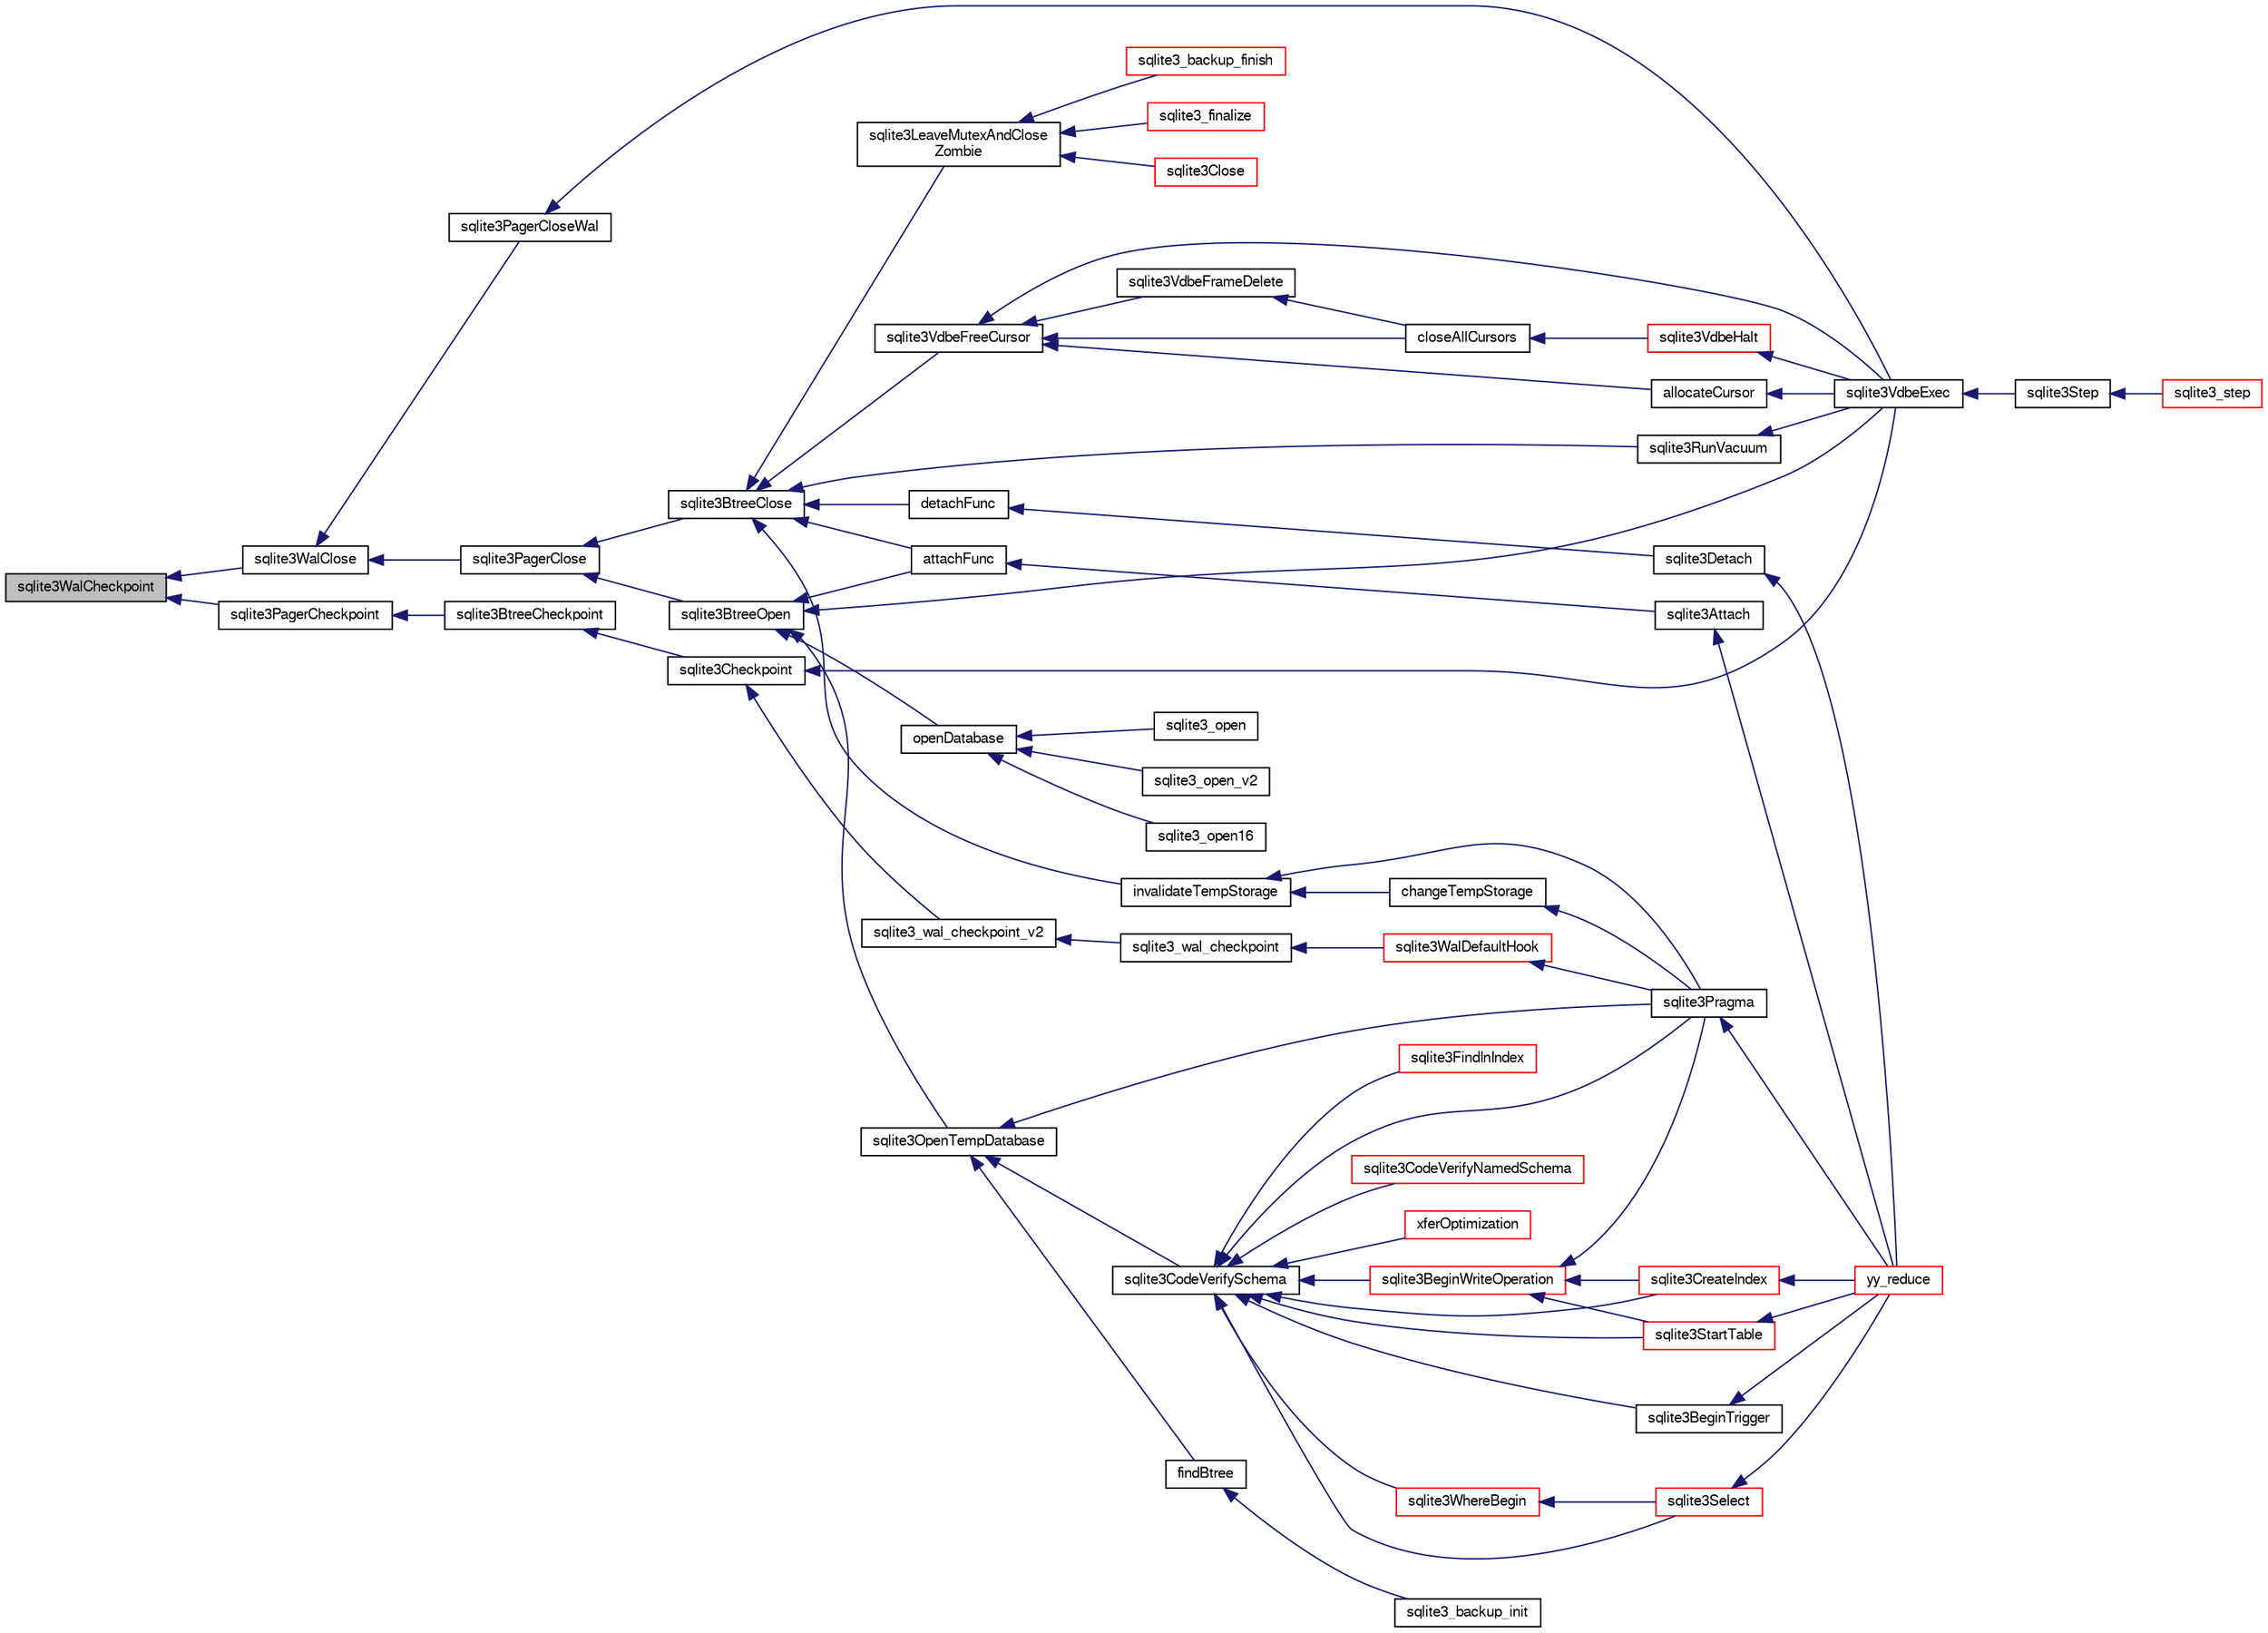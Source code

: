 digraph "sqlite3WalCheckpoint"
{
  edge [fontname="FreeSans",fontsize="10",labelfontname="FreeSans",labelfontsize="10"];
  node [fontname="FreeSans",fontsize="10",shape=record];
  rankdir="LR";
  Node809342 [label="sqlite3WalCheckpoint",height=0.2,width=0.4,color="black", fillcolor="grey75", style="filled", fontcolor="black"];
  Node809342 -> Node809343 [dir="back",color="midnightblue",fontsize="10",style="solid",fontname="FreeSans"];
  Node809343 [label="sqlite3PagerCheckpoint",height=0.2,width=0.4,color="black", fillcolor="white", style="filled",URL="$sqlite3_8c.html#a51b879bda409240901c1443161246045"];
  Node809343 -> Node809344 [dir="back",color="midnightblue",fontsize="10",style="solid",fontname="FreeSans"];
  Node809344 [label="sqlite3BtreeCheckpoint",height=0.2,width=0.4,color="black", fillcolor="white", style="filled",URL="$sqlite3_8c.html#a7aa6f5fb12dca5d734397768e90ae119"];
  Node809344 -> Node809345 [dir="back",color="midnightblue",fontsize="10",style="solid",fontname="FreeSans"];
  Node809345 [label="sqlite3Checkpoint",height=0.2,width=0.4,color="black", fillcolor="white", style="filled",URL="$sqlite3_8c.html#a0f0ad6a031e74ddb47bdc701d23bf3e1"];
  Node809345 -> Node809346 [dir="back",color="midnightblue",fontsize="10",style="solid",fontname="FreeSans"];
  Node809346 [label="sqlite3VdbeExec",height=0.2,width=0.4,color="black", fillcolor="white", style="filled",URL="$sqlite3_8c.html#a8ce40a614bdc56719c4d642b1e4dfb21"];
  Node809346 -> Node809347 [dir="back",color="midnightblue",fontsize="10",style="solid",fontname="FreeSans"];
  Node809347 [label="sqlite3Step",height=0.2,width=0.4,color="black", fillcolor="white", style="filled",URL="$sqlite3_8c.html#a3f2872e873e2758a4beedad1d5113554"];
  Node809347 -> Node809348 [dir="back",color="midnightblue",fontsize="10",style="solid",fontname="FreeSans"];
  Node809348 [label="sqlite3_step",height=0.2,width=0.4,color="red", fillcolor="white", style="filled",URL="$sqlite3_8h.html#ac1e491ce36b7471eb28387f7d3c74334"];
  Node809345 -> Node809607 [dir="back",color="midnightblue",fontsize="10",style="solid",fontname="FreeSans"];
  Node809607 [label="sqlite3_wal_checkpoint_v2",height=0.2,width=0.4,color="black", fillcolor="white", style="filled",URL="$sqlite3_8h.html#a074441ba2d0426a8684cc2d379e74163"];
  Node809607 -> Node809608 [dir="back",color="midnightblue",fontsize="10",style="solid",fontname="FreeSans"];
  Node809608 [label="sqlite3_wal_checkpoint",height=0.2,width=0.4,color="black", fillcolor="white", style="filled",URL="$sqlite3_8h.html#a5256a357264a12d3935888280d4b8fa0"];
  Node809608 -> Node809609 [dir="back",color="midnightblue",fontsize="10",style="solid",fontname="FreeSans"];
  Node809609 [label="sqlite3WalDefaultHook",height=0.2,width=0.4,color="red", fillcolor="white", style="filled",URL="$sqlite3_8c.html#a4a9ed7c3fcab46b3d82eb79ede8c4f77"];
  Node809609 -> Node809424 [dir="back",color="midnightblue",fontsize="10",style="solid",fontname="FreeSans"];
  Node809424 [label="sqlite3Pragma",height=0.2,width=0.4,color="black", fillcolor="white", style="filled",URL="$sqlite3_8c.html#a111391370f58f8e6a6eca51fd34d62ed"];
  Node809424 -> Node809376 [dir="back",color="midnightblue",fontsize="10",style="solid",fontname="FreeSans"];
  Node809376 [label="yy_reduce",height=0.2,width=0.4,color="red", fillcolor="white", style="filled",URL="$sqlite3_8c.html#a7c419a9b25711c666a9a2449ef377f14"];
  Node809342 -> Node809611 [dir="back",color="midnightblue",fontsize="10",style="solid",fontname="FreeSans"];
  Node809611 [label="sqlite3WalClose",height=0.2,width=0.4,color="black", fillcolor="white", style="filled",URL="$sqlite3_8c.html#abfd7d36ec6ea41ecb2717dd4c6b0571e"];
  Node809611 -> Node809612 [dir="back",color="midnightblue",fontsize="10",style="solid",fontname="FreeSans"];
  Node809612 [label="sqlite3PagerClose",height=0.2,width=0.4,color="black", fillcolor="white", style="filled",URL="$sqlite3_8c.html#af94b1f96b60689fd09422cce2c85f53f"];
  Node809612 -> Node809613 [dir="back",color="midnightblue",fontsize="10",style="solid",fontname="FreeSans"];
  Node809613 [label="sqlite3BtreeOpen",height=0.2,width=0.4,color="black", fillcolor="white", style="filled",URL="$sqlite3_8c.html#a13dcb44dc34af6ce9d38de9c5aa975f9"];
  Node809613 -> Node809346 [dir="back",color="midnightblue",fontsize="10",style="solid",fontname="FreeSans"];
  Node809613 -> Node809374 [dir="back",color="midnightblue",fontsize="10",style="solid",fontname="FreeSans"];
  Node809374 [label="attachFunc",height=0.2,width=0.4,color="black", fillcolor="white", style="filled",URL="$sqlite3_8c.html#a69cb751a7da501b9a0aa37e0d7c3eaf7"];
  Node809374 -> Node809375 [dir="back",color="midnightblue",fontsize="10",style="solid",fontname="FreeSans"];
  Node809375 [label="sqlite3Attach",height=0.2,width=0.4,color="black", fillcolor="white", style="filled",URL="$sqlite3_8c.html#ae0907fe0b43cc1b4c7e6a16213e8546f"];
  Node809375 -> Node809376 [dir="back",color="midnightblue",fontsize="10",style="solid",fontname="FreeSans"];
  Node809613 -> Node809614 [dir="back",color="midnightblue",fontsize="10",style="solid",fontname="FreeSans"];
  Node809614 [label="sqlite3OpenTempDatabase",height=0.2,width=0.4,color="black", fillcolor="white", style="filled",URL="$sqlite3_8c.html#aaf3088380b731428b72d3b5777f93755"];
  Node809614 -> Node809551 [dir="back",color="midnightblue",fontsize="10",style="solid",fontname="FreeSans"];
  Node809551 [label="findBtree",height=0.2,width=0.4,color="black", fillcolor="white", style="filled",URL="$sqlite3_8c.html#ab4ee5743b77efd7f8832bf0b9315f973"];
  Node809551 -> Node809552 [dir="back",color="midnightblue",fontsize="10",style="solid",fontname="FreeSans"];
  Node809552 [label="sqlite3_backup_init",height=0.2,width=0.4,color="black", fillcolor="white", style="filled",URL="$sqlite3_8h.html#a9c9aa9e8edeb9910d93148a6621c1097"];
  Node809614 -> Node809615 [dir="back",color="midnightblue",fontsize="10",style="solid",fontname="FreeSans"];
  Node809615 [label="sqlite3CodeVerifySchema",height=0.2,width=0.4,color="black", fillcolor="white", style="filled",URL="$sqlite3_8c.html#ad9d8708d96f8416ec59ebf41c57000f9"];
  Node809615 -> Node809427 [dir="back",color="midnightblue",fontsize="10",style="solid",fontname="FreeSans"];
  Node809427 [label="sqlite3FindInIndex",height=0.2,width=0.4,color="red", fillcolor="white", style="filled",URL="$sqlite3_8c.html#af7d8c56ab0231f44bb5f87b3fafeffb2"];
  Node809615 -> Node809468 [dir="back",color="midnightblue",fontsize="10",style="solid",fontname="FreeSans"];
  Node809468 [label="sqlite3StartTable",height=0.2,width=0.4,color="red", fillcolor="white", style="filled",URL="$sqlite3_8c.html#af49b4395f39d9078a0dda2484c183012"];
  Node809468 -> Node809376 [dir="back",color="midnightblue",fontsize="10",style="solid",fontname="FreeSans"];
  Node809615 -> Node809385 [dir="back",color="midnightblue",fontsize="10",style="solid",fontname="FreeSans"];
  Node809385 [label="sqlite3CreateIndex",height=0.2,width=0.4,color="red", fillcolor="white", style="filled",URL="$sqlite3_8c.html#a8dbe5e590ab6c58a8c45f34f7c81e825"];
  Node809385 -> Node809376 [dir="back",color="midnightblue",fontsize="10",style="solid",fontname="FreeSans"];
  Node809615 -> Node809616 [dir="back",color="midnightblue",fontsize="10",style="solid",fontname="FreeSans"];
  Node809616 [label="sqlite3CodeVerifyNamedSchema",height=0.2,width=0.4,color="red", fillcolor="white", style="filled",URL="$sqlite3_8c.html#a30331e33b8e462cbe3aa83c8bddb8c0e"];
  Node809615 -> Node809617 [dir="back",color="midnightblue",fontsize="10",style="solid",fontname="FreeSans"];
  Node809617 [label="sqlite3BeginWriteOperation",height=0.2,width=0.4,color="red", fillcolor="white", style="filled",URL="$sqlite3_8c.html#a21b1b811bbe305f922244f8913c87f10"];
  Node809617 -> Node809468 [dir="back",color="midnightblue",fontsize="10",style="solid",fontname="FreeSans"];
  Node809617 -> Node809385 [dir="back",color="midnightblue",fontsize="10",style="solid",fontname="FreeSans"];
  Node809617 -> Node809424 [dir="back",color="midnightblue",fontsize="10",style="solid",fontname="FreeSans"];
  Node809615 -> Node809405 [dir="back",color="midnightblue",fontsize="10",style="solid",fontname="FreeSans"];
  Node809405 [label="xferOptimization",height=0.2,width=0.4,color="red", fillcolor="white", style="filled",URL="$sqlite3_8c.html#ae85c90f7d064fe83f4ed930e708855d2"];
  Node809615 -> Node809424 [dir="back",color="midnightblue",fontsize="10",style="solid",fontname="FreeSans"];
  Node809615 -> Node809425 [dir="back",color="midnightblue",fontsize="10",style="solid",fontname="FreeSans"];
  Node809425 [label="sqlite3Select",height=0.2,width=0.4,color="red", fillcolor="white", style="filled",URL="$sqlite3_8c.html#a2465ee8c956209ba4b272477b7c21a45"];
  Node809425 -> Node809376 [dir="back",color="midnightblue",fontsize="10",style="solid",fontname="FreeSans"];
  Node809615 -> Node809404 [dir="back",color="midnightblue",fontsize="10",style="solid",fontname="FreeSans"];
  Node809404 [label="sqlite3BeginTrigger",height=0.2,width=0.4,color="black", fillcolor="white", style="filled",URL="$sqlite3_8c.html#ac20a731dbd52edec68a09962c7f39a4c"];
  Node809404 -> Node809376 [dir="back",color="midnightblue",fontsize="10",style="solid",fontname="FreeSans"];
  Node809615 -> Node809441 [dir="back",color="midnightblue",fontsize="10",style="solid",fontname="FreeSans"];
  Node809441 [label="sqlite3WhereBegin",height=0.2,width=0.4,color="red", fillcolor="white", style="filled",URL="$sqlite3_8c.html#acad049f5c9a96a8118cffd5e5ce89f7c"];
  Node809441 -> Node809425 [dir="back",color="midnightblue",fontsize="10",style="solid",fontname="FreeSans"];
  Node809614 -> Node809424 [dir="back",color="midnightblue",fontsize="10",style="solid",fontname="FreeSans"];
  Node809613 -> Node809581 [dir="back",color="midnightblue",fontsize="10",style="solid",fontname="FreeSans"];
  Node809581 [label="openDatabase",height=0.2,width=0.4,color="black", fillcolor="white", style="filled",URL="$sqlite3_8c.html#a6a9c3bc3a64234e863413f41db473758"];
  Node809581 -> Node809582 [dir="back",color="midnightblue",fontsize="10",style="solid",fontname="FreeSans"];
  Node809582 [label="sqlite3_open",height=0.2,width=0.4,color="black", fillcolor="white", style="filled",URL="$sqlite3_8h.html#a97ba966ed1acc38409786258268f5f71"];
  Node809581 -> Node809583 [dir="back",color="midnightblue",fontsize="10",style="solid",fontname="FreeSans"];
  Node809583 [label="sqlite3_open_v2",height=0.2,width=0.4,color="black", fillcolor="white", style="filled",URL="$sqlite3_8h.html#a140fe275b6975dc867cea50a65a217c4"];
  Node809581 -> Node809584 [dir="back",color="midnightblue",fontsize="10",style="solid",fontname="FreeSans"];
  Node809584 [label="sqlite3_open16",height=0.2,width=0.4,color="black", fillcolor="white", style="filled",URL="$sqlite3_8h.html#adbc401bb96713f32e553db32f6f3ca33"];
  Node809612 -> Node809619 [dir="back",color="midnightblue",fontsize="10",style="solid",fontname="FreeSans"];
  Node809619 [label="sqlite3BtreeClose",height=0.2,width=0.4,color="black", fillcolor="white", style="filled",URL="$sqlite3_8c.html#a729b65009b66a99200496b09c124df01"];
  Node809619 -> Node809620 [dir="back",color="midnightblue",fontsize="10",style="solid",fontname="FreeSans"];
  Node809620 [label="sqlite3VdbeFreeCursor",height=0.2,width=0.4,color="black", fillcolor="white", style="filled",URL="$sqlite3_8c.html#a0f9084083e1d0639708934630f33d6ef"];
  Node809620 -> Node809621 [dir="back",color="midnightblue",fontsize="10",style="solid",fontname="FreeSans"];
  Node809621 [label="sqlite3VdbeFrameDelete",height=0.2,width=0.4,color="black", fillcolor="white", style="filled",URL="$sqlite3_8c.html#adb3773fdfb1685857e28891f76365900"];
  Node809621 -> Node809622 [dir="back",color="midnightblue",fontsize="10",style="solid",fontname="FreeSans"];
  Node809622 [label="closeAllCursors",height=0.2,width=0.4,color="black", fillcolor="white", style="filled",URL="$sqlite3_8c.html#af1ac189735864dd6989a8c5af4557547"];
  Node809622 -> Node809565 [dir="back",color="midnightblue",fontsize="10",style="solid",fontname="FreeSans"];
  Node809565 [label="sqlite3VdbeHalt",height=0.2,width=0.4,color="red", fillcolor="white", style="filled",URL="$sqlite3_8c.html#a8d1d99703d999190fbc35ecc981cb709"];
  Node809565 -> Node809346 [dir="back",color="midnightblue",fontsize="10",style="solid",fontname="FreeSans"];
  Node809620 -> Node809622 [dir="back",color="midnightblue",fontsize="10",style="solid",fontname="FreeSans"];
  Node809620 -> Node809623 [dir="back",color="midnightblue",fontsize="10",style="solid",fontname="FreeSans"];
  Node809623 [label="allocateCursor",height=0.2,width=0.4,color="black", fillcolor="white", style="filled",URL="$sqlite3_8c.html#a5083c054ea81802294e539b00a57aad4"];
  Node809623 -> Node809346 [dir="back",color="midnightblue",fontsize="10",style="solid",fontname="FreeSans"];
  Node809620 -> Node809346 [dir="back",color="midnightblue",fontsize="10",style="solid",fontname="FreeSans"];
  Node809619 -> Node809374 [dir="back",color="midnightblue",fontsize="10",style="solid",fontname="FreeSans"];
  Node809619 -> Node809561 [dir="back",color="midnightblue",fontsize="10",style="solid",fontname="FreeSans"];
  Node809561 [label="detachFunc",height=0.2,width=0.4,color="black", fillcolor="white", style="filled",URL="$sqlite3_8c.html#a2b3dd04cb87abd088926ab0082a60b77"];
  Node809561 -> Node809418 [dir="back",color="midnightblue",fontsize="10",style="solid",fontname="FreeSans"];
  Node809418 [label="sqlite3Detach",height=0.2,width=0.4,color="black", fillcolor="white", style="filled",URL="$sqlite3_8c.html#ab1a5a0b01c7560aef5e0b8603a68747d"];
  Node809418 -> Node809376 [dir="back",color="midnightblue",fontsize="10",style="solid",fontname="FreeSans"];
  Node809619 -> Node809562 [dir="back",color="midnightblue",fontsize="10",style="solid",fontname="FreeSans"];
  Node809562 [label="invalidateTempStorage",height=0.2,width=0.4,color="black", fillcolor="white", style="filled",URL="$sqlite3_8c.html#a759777a1eb3c3e96a5af94932b39e69a"];
  Node809562 -> Node809563 [dir="back",color="midnightblue",fontsize="10",style="solid",fontname="FreeSans"];
  Node809563 [label="changeTempStorage",height=0.2,width=0.4,color="black", fillcolor="white", style="filled",URL="$sqlite3_8c.html#abd43abe0a0959a45c786b9865ed52904"];
  Node809563 -> Node809424 [dir="back",color="midnightblue",fontsize="10",style="solid",fontname="FreeSans"];
  Node809562 -> Node809424 [dir="back",color="midnightblue",fontsize="10",style="solid",fontname="FreeSans"];
  Node809619 -> Node809532 [dir="back",color="midnightblue",fontsize="10",style="solid",fontname="FreeSans"];
  Node809532 [label="sqlite3RunVacuum",height=0.2,width=0.4,color="black", fillcolor="white", style="filled",URL="$sqlite3_8c.html#a5e83ddc7b3e7e8e79ad5d1fc92de1d2f"];
  Node809532 -> Node809346 [dir="back",color="midnightblue",fontsize="10",style="solid",fontname="FreeSans"];
  Node809619 -> Node809575 [dir="back",color="midnightblue",fontsize="10",style="solid",fontname="FreeSans"];
  Node809575 [label="sqlite3LeaveMutexAndClose\lZombie",height=0.2,width=0.4,color="black", fillcolor="white", style="filled",URL="$sqlite3_8c.html#afe3a37c29dcb0fe9fc15fe07a3976f59"];
  Node809575 -> Node809576 [dir="back",color="midnightblue",fontsize="10",style="solid",fontname="FreeSans"];
  Node809576 [label="sqlite3_backup_finish",height=0.2,width=0.4,color="red", fillcolor="white", style="filled",URL="$sqlite3_8h.html#a176857dd58d99be53b6d7305533e0048"];
  Node809575 -> Node809568 [dir="back",color="midnightblue",fontsize="10",style="solid",fontname="FreeSans"];
  Node809568 [label="sqlite3_finalize",height=0.2,width=0.4,color="red", fillcolor="white", style="filled",URL="$sqlite3_8h.html#a801195c0f771d40bb4be1e40f3b88945"];
  Node809575 -> Node809577 [dir="back",color="midnightblue",fontsize="10",style="solid",fontname="FreeSans"];
  Node809577 [label="sqlite3Close",height=0.2,width=0.4,color="red", fillcolor="white", style="filled",URL="$sqlite3_8c.html#aa9f2e73837bba8d721dbde0964ffce11"];
  Node809611 -> Node809624 [dir="back",color="midnightblue",fontsize="10",style="solid",fontname="FreeSans"];
  Node809624 [label="sqlite3PagerCloseWal",height=0.2,width=0.4,color="black", fillcolor="white", style="filled",URL="$sqlite3_8c.html#ac62d7d3d29214a7cad25fdd88e7c7a74"];
  Node809624 -> Node809346 [dir="back",color="midnightblue",fontsize="10",style="solid",fontname="FreeSans"];
}
